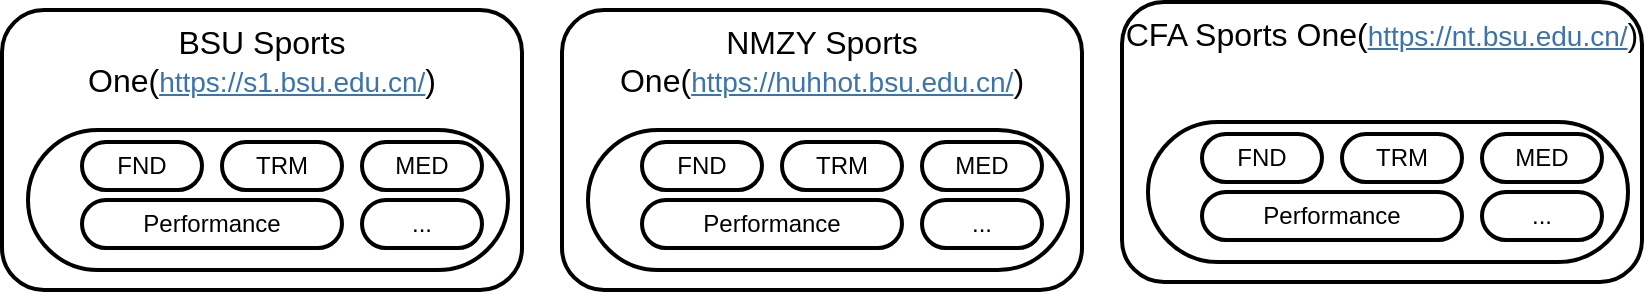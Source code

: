 <mxfile version="12.2.6" type="github" pages="1">
  <diagram id="Ty7VeFaSjmbMnnNTwiSE" name="Page-1">
    <mxGraphModel dx="868" dy="462" grid="1" gridSize="10" guides="1" tooltips="1" connect="1" arrows="1" fold="1" page="1" pageScale="1" pageWidth="827" pageHeight="1169" math="0" shadow="0">
      <root>
        <mxCell id="0"/>
        <mxCell id="1" parent="0"/>
        <mxCell id="rK1L7pS0zqMWwbK4X8Iv-1" value="BSU Sports One(&lt;a href=&quot;https://s1.bsu.edu.cn/&quot; class=&quot;external-link&quot; style=&quot;color: rgb(59 , 115 , 175) ; font-family: , , &amp;#34;segoe ui&amp;#34; , &amp;#34;roboto&amp;#34; , &amp;#34;oxygen&amp;#34; , &amp;#34;ubuntu&amp;#34; , &amp;#34;fira sans&amp;#34; , &amp;#34;droid sans&amp;#34; , &amp;#34;helvetica neue&amp;#34; , sans-serif ; font-size: 14px ; text-align: left ; background-color: rgb(255 , 255 , 255)&quot;&gt;https://s1.bsu.edu.cn/&lt;/a&gt;)" style="rounded=1;whiteSpace=wrap;html=1;verticalAlign=top;strokeWidth=2;fontSize=16;" vertex="1" parent="1">
          <mxGeometry x="80" y="410" width="260" height="140" as="geometry"/>
        </mxCell>
        <mxCell id="rK1L7pS0zqMWwbK4X8Iv-6" value="" style="rounded=1;whiteSpace=wrap;html=1;strokeWidth=2;arcSize=50;fontSize=16;" vertex="1" parent="1">
          <mxGeometry x="93" y="470" width="240" height="70" as="geometry"/>
        </mxCell>
        <mxCell id="rK1L7pS0zqMWwbK4X8Iv-2" value="FND" style="rounded=1;whiteSpace=wrap;html=1;strokeWidth=2;arcSize=50;" vertex="1" parent="1">
          <mxGeometry x="120" y="476" width="60" height="24" as="geometry"/>
        </mxCell>
        <mxCell id="rK1L7pS0zqMWwbK4X8Iv-7" value="TRM" style="rounded=1;whiteSpace=wrap;html=1;strokeWidth=2;arcSize=50;" vertex="1" parent="1">
          <mxGeometry x="190" y="476" width="60" height="24" as="geometry"/>
        </mxCell>
        <mxCell id="rK1L7pS0zqMWwbK4X8Iv-8" value="MED" style="rounded=1;whiteSpace=wrap;html=1;strokeWidth=2;arcSize=50;" vertex="1" parent="1">
          <mxGeometry x="260" y="476" width="60" height="24" as="geometry"/>
        </mxCell>
        <mxCell id="rK1L7pS0zqMWwbK4X8Iv-9" value="Performance" style="rounded=1;whiteSpace=wrap;html=1;strokeWidth=2;arcSize=50;" vertex="1" parent="1">
          <mxGeometry x="120" y="505" width="130" height="24" as="geometry"/>
        </mxCell>
        <mxCell id="rK1L7pS0zqMWwbK4X8Iv-10" value="..." style="rounded=1;whiteSpace=wrap;html=1;strokeWidth=2;arcSize=50;" vertex="1" parent="1">
          <mxGeometry x="260" y="505" width="60" height="24" as="geometry"/>
        </mxCell>
        <mxCell id="rK1L7pS0zqMWwbK4X8Iv-11" value="NMZY Sports One(&lt;a href=&quot;https://huhhot.bsu.edu.cn/&quot; class=&quot;external-link&quot; style=&quot;color: rgb(59 , 115 , 175) ; font-family: , , &amp;#34;segoe ui&amp;#34; , &amp;#34;roboto&amp;#34; , &amp;#34;oxygen&amp;#34; , &amp;#34;ubuntu&amp;#34; , &amp;#34;fira sans&amp;#34; , &amp;#34;droid sans&amp;#34; , &amp;#34;helvetica neue&amp;#34; , sans-serif ; font-size: 14px ; text-align: left ; background-color: rgb(255 , 255 , 255)&quot;&gt;https://huhhot.bsu.edu.cn/&lt;/a&gt;)" style="rounded=1;whiteSpace=wrap;html=1;verticalAlign=top;strokeWidth=2;fontSize=16;" vertex="1" parent="1">
          <mxGeometry x="360" y="410" width="260" height="140" as="geometry"/>
        </mxCell>
        <mxCell id="rK1L7pS0zqMWwbK4X8Iv-12" value="" style="rounded=1;whiteSpace=wrap;html=1;strokeWidth=2;arcSize=50;fontSize=16;" vertex="1" parent="1">
          <mxGeometry x="373" y="470" width="240" height="70" as="geometry"/>
        </mxCell>
        <mxCell id="rK1L7pS0zqMWwbK4X8Iv-13" value="FND" style="rounded=1;whiteSpace=wrap;html=1;strokeWidth=2;arcSize=50;" vertex="1" parent="1">
          <mxGeometry x="400" y="476" width="60" height="24" as="geometry"/>
        </mxCell>
        <mxCell id="rK1L7pS0zqMWwbK4X8Iv-14" value="TRM" style="rounded=1;whiteSpace=wrap;html=1;strokeWidth=2;arcSize=50;" vertex="1" parent="1">
          <mxGeometry x="470" y="476" width="60" height="24" as="geometry"/>
        </mxCell>
        <mxCell id="rK1L7pS0zqMWwbK4X8Iv-15" value="MED" style="rounded=1;whiteSpace=wrap;html=1;strokeWidth=2;arcSize=50;" vertex="1" parent="1">
          <mxGeometry x="540" y="476" width="60" height="24" as="geometry"/>
        </mxCell>
        <mxCell id="rK1L7pS0zqMWwbK4X8Iv-16" value="Performance" style="rounded=1;whiteSpace=wrap;html=1;strokeWidth=2;arcSize=50;" vertex="1" parent="1">
          <mxGeometry x="400" y="505" width="130" height="24" as="geometry"/>
        </mxCell>
        <mxCell id="rK1L7pS0zqMWwbK4X8Iv-17" value="..." style="rounded=1;whiteSpace=wrap;html=1;strokeWidth=2;arcSize=50;" vertex="1" parent="1">
          <mxGeometry x="540" y="505" width="60" height="24" as="geometry"/>
        </mxCell>
        <mxCell id="rK1L7pS0zqMWwbK4X8Iv-18" value="CFA Sports One(&lt;a href=&quot;https://nt.bsu.edu.cn/&quot; class=&quot;external-link&quot; style=&quot;color: rgb(59 , 115 , 175) ; font-family: , , &amp;#34;segoe ui&amp;#34; , &amp;#34;roboto&amp;#34; , &amp;#34;oxygen&amp;#34; , &amp;#34;ubuntu&amp;#34; , &amp;#34;fira sans&amp;#34; , &amp;#34;droid sans&amp;#34; , &amp;#34;helvetica neue&amp;#34; , sans-serif ; font-size: 14px ; text-align: left ; background-color: rgb(255 , 255 , 255)&quot;&gt;https://nt.bsu.edu.cn/&lt;/a&gt;)" style="rounded=1;whiteSpace=wrap;html=1;verticalAlign=top;strokeWidth=2;fontSize=16;" vertex="1" parent="1">
          <mxGeometry x="640" y="406" width="260" height="140" as="geometry"/>
        </mxCell>
        <mxCell id="rK1L7pS0zqMWwbK4X8Iv-19" value="" style="rounded=1;whiteSpace=wrap;html=1;strokeWidth=2;arcSize=50;fontSize=16;" vertex="1" parent="1">
          <mxGeometry x="653" y="466" width="240" height="70" as="geometry"/>
        </mxCell>
        <mxCell id="rK1L7pS0zqMWwbK4X8Iv-20" value="FND" style="rounded=1;whiteSpace=wrap;html=1;strokeWidth=2;arcSize=50;" vertex="1" parent="1">
          <mxGeometry x="680" y="472" width="60" height="24" as="geometry"/>
        </mxCell>
        <mxCell id="rK1L7pS0zqMWwbK4X8Iv-21" value="TRM" style="rounded=1;whiteSpace=wrap;html=1;strokeWidth=2;arcSize=50;" vertex="1" parent="1">
          <mxGeometry x="750" y="472" width="60" height="24" as="geometry"/>
        </mxCell>
        <mxCell id="rK1L7pS0zqMWwbK4X8Iv-22" value="MED" style="rounded=1;whiteSpace=wrap;html=1;strokeWidth=2;arcSize=50;" vertex="1" parent="1">
          <mxGeometry x="820" y="472" width="60" height="24" as="geometry"/>
        </mxCell>
        <mxCell id="rK1L7pS0zqMWwbK4X8Iv-23" value="Performance" style="rounded=1;whiteSpace=wrap;html=1;strokeWidth=2;arcSize=50;" vertex="1" parent="1">
          <mxGeometry x="680" y="501" width="130" height="24" as="geometry"/>
        </mxCell>
        <mxCell id="rK1L7pS0zqMWwbK4X8Iv-24" value="..." style="rounded=1;whiteSpace=wrap;html=1;strokeWidth=2;arcSize=50;" vertex="1" parent="1">
          <mxGeometry x="820" y="501" width="60" height="24" as="geometry"/>
        </mxCell>
      </root>
    </mxGraphModel>
  </diagram>
</mxfile>
